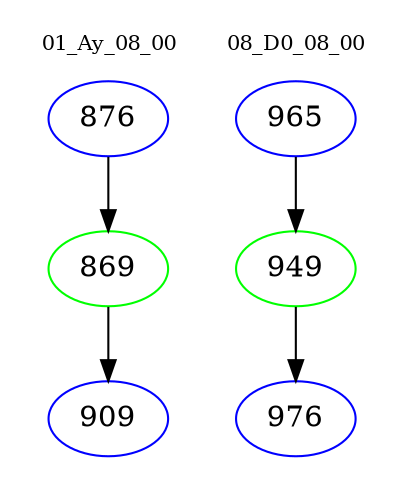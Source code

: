 digraph{
subgraph cluster_0 {
color = white
label = "01_Ay_08_00";
fontsize=10;
T0_876 [label="876", color="blue"]
T0_876 -> T0_869 [color="black"]
T0_869 [label="869", color="green"]
T0_869 -> T0_909 [color="black"]
T0_909 [label="909", color="blue"]
}
subgraph cluster_1 {
color = white
label = "08_D0_08_00";
fontsize=10;
T1_965 [label="965", color="blue"]
T1_965 -> T1_949 [color="black"]
T1_949 [label="949", color="green"]
T1_949 -> T1_976 [color="black"]
T1_976 [label="976", color="blue"]
}
}
